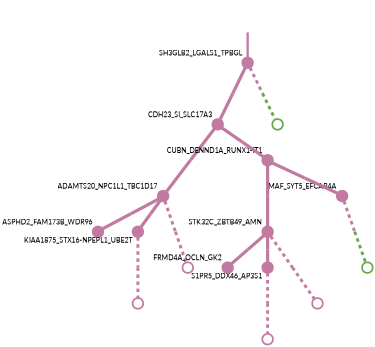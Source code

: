 strict digraph  {
graph[splines=false]; nodesep=0.7; rankdir=TB; ranksep=0.6; forcelabels=true; dpi=600; size=2.5;
0 [color="#c27ba0ff", fillcolor="#c27ba0ff", fixedsize=true, fontname=Lato, fontsize="12pt", height="0.25", label="", penwidth=3, shape=circle, style=filled, xlabel=CDH23_SI_SLC17A3];
2 [color="#c27ba0ff", fillcolor="#c27ba0ff", fixedsize=true, fontname=Lato, fontsize="12pt", height="0.25", label="", penwidth=3, shape=circle, style=filled, xlabel=ADAMTS20_NPC1L1_TBC1D17];
4 [color="#c27ba0ff", fillcolor="#c27ba0ff", fixedsize=true, fontname=Lato, fontsize="12pt", height="0.25", label="", penwidth=3, shape=circle, style=filled, xlabel="CUBN_DENND1A_RUNX1-IT1"];
1 [color="#c27ba0ff", fillcolor="#c27ba0ff", fixedsize=true, fontname=Lato, fontsize="12pt", height="0.25", label="", penwidth=3, shape=circle, style=filled, xlabel=SH3GLB2_LGALS1_TPBGL];
10 [color="#6aa84fff", fillcolor="#6aa84fff", fixedsize=true, fontname=Lato, fontsize="12pt", height="0.25", label="", penwidth=3, shape=circle, style=solid, xlabel=""];
5 [color="#c27ba0ff", fillcolor="#c27ba0ff", fixedsize=true, fontname=Lato, fontsize="12pt", height="0.25", label="", penwidth=3, shape=circle, style=filled, xlabel=ASPHD2_FAM173B_WDR96];
8 [color="#c27ba0ff", fillcolor="#c27ba0ff", fixedsize=true, fontname=Lato, fontsize="12pt", height="0.25", label="", penwidth=3, shape=circle, style=filled, xlabel="KIAA1875_STX16-NPEPL1_UBE2T"];
12 [color="#c27ba0ff", fillcolor="#c27ba0ff", fixedsize=true, fontname=Lato, fontsize="12pt", height="0.25", label="", penwidth=3, shape=circle, style=solid, xlabel=""];
3 [color="#c27ba0ff", fillcolor="#c27ba0ff", fixedsize=true, fontname=Lato, fontsize="12pt", height="0.25", label="", penwidth=3, shape=circle, style=filled, xlabel=STK32C_ZBTB49_AMN];
6 [color="#c27ba0ff", fillcolor="#c27ba0ff", fixedsize=true, fontname=Lato, fontsize="12pt", height="0.25", label="", penwidth=3, shape=circle, style=filled, xlabel=FRMD4A_OCLN_GK2];
9 [color="#c27ba0ff", fillcolor="#c27ba0ff", fixedsize=true, fontname=Lato, fontsize="12pt", height="0.25", label="", penwidth=3, shape=circle, style=filled, xlabel=S1PR5_DDX46_AP3S1];
13 [color="#c27ba0ff", fillcolor="#c27ba0ff", fixedsize=true, fontname=Lato, fontsize="12pt", height="0.25", label="", penwidth=3, shape=circle, style=solid, xlabel=""];
7 [color="#c27ba0ff", fillcolor="#c27ba0ff", fixedsize=true, fontname=Lato, fontsize="12pt", height="0.25", label="", penwidth=3, shape=circle, style=filled, xlabel=MAF_SYT5_EFCAB4A];
11 [color="#6aa84fff", fillcolor="#6aa84fff", fixedsize=true, fontname=Lato, fontsize="12pt", height="0.25", label="", penwidth=3, shape=circle, style=solid, xlabel=""];
14 [color="#c27ba0ff", fillcolor="#c27ba0ff", fixedsize=true, fontname=Lato, fontsize="12pt", height="0.25", label="", penwidth=3, shape=circle, style=solid, xlabel=""];
15 [color="#c27ba0ff", fillcolor="#c27ba0ff", fixedsize=true, fontname=Lato, fontsize="12pt", height="0.25", label="", penwidth=3, shape=circle, style=solid, xlabel=""];
normal [label="", penwidth=3, style=invis, xlabel=SH3GLB2_LGALS1_TPBGL];
0 -> 2  [arrowsize=0, color="#c27ba0ff;0.5:#c27ba0ff", minlen="2.0", penwidth="5.5", style=solid];
0 -> 4  [arrowsize=0, color="#c27ba0ff;0.5:#c27ba0ff", minlen="1.5", penwidth="5.5", style=solid];
2 -> 5  [arrowsize=0, color="#c27ba0ff;0.5:#c27ba0ff", minlen="1.5", penwidth="5.5", style=solid];
2 -> 8  [arrowsize=0, color="#c27ba0ff;0.5:#c27ba0ff", minlen="1.0", penwidth="5.5", style=solid];
2 -> 12  [arrowsize=0, color="#c27ba0ff;0.5:#c27ba0ff", minlen="2.0", penwidth=5, style=dashed];
4 -> 3  [arrowsize=0, color="#c27ba0ff;0.5:#c27ba0ff", minlen="2.0", penwidth="5.5", style=solid];
4 -> 7  [arrowsize=0, color="#c27ba0ff;0.5:#c27ba0ff", minlen="1.0", penwidth="5.5", style=solid];
1 -> 0  [arrowsize=0, color="#c27ba0ff;0.5:#c27ba0ff", minlen="2.0", penwidth="5.5", style=solid];
1 -> 10  [arrowsize=0, color="#c27ba0ff;0.5:#6aa84fff", minlen="2.0", penwidth=5, style=dashed];
8 -> 14  [arrowsize=0, color="#c27ba0ff;0.5:#c27ba0ff", minlen="2.0", penwidth=5, style=dashed];
3 -> 6  [arrowsize=0, color="#c27ba0ff;0.5:#c27ba0ff", minlen="1.1666666269302368", penwidth="5.5", style=solid];
3 -> 9  [arrowsize=0, color="#c27ba0ff;0.5:#c27ba0ff", minlen="1.0", penwidth="5.5", style=solid];
3 -> 13  [arrowsize=0, color="#c27ba0ff;0.5:#c27ba0ff", minlen="2.0", penwidth=5, style=dashed];
9 -> 15  [arrowsize=0, color="#c27ba0ff;0.5:#c27ba0ff", minlen="2.0", penwidth=5, style=dashed];
7 -> 11  [arrowsize=0, color="#c27ba0ff;0.5:#6aa84fff", minlen="2.0", penwidth=5, style=dashed];
normal -> 1  [arrowsize=0, color="#c27ba0ff", label="", penwidth=4, style=solid];
}
